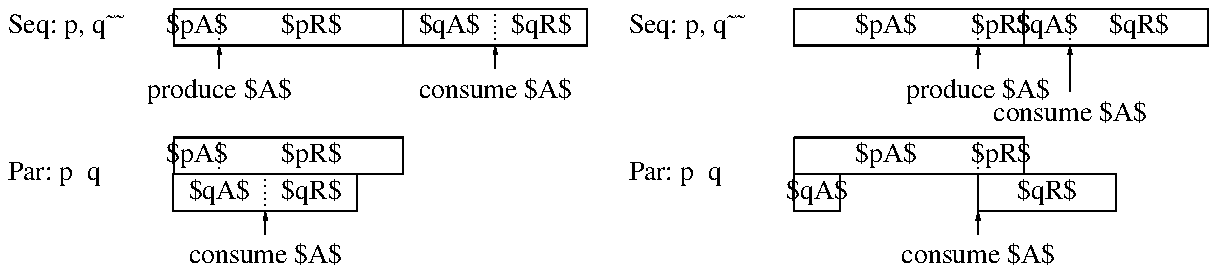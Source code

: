 .PS 6i
right
boxht = 0.8
arrowhead = 2

define GoodBadBetween 	{ 4.5 }
define SeqParBetween 	{ -2 }
define LegendWid 	{ 3.6 }
define ArrowHeight 	{ -0.5 }

define GOOD_BP { 1 }
define GOOD_TP { 5 }

define GOOD_BQ { 2 }
define GOOD_TQ { 4 }

define BAD_BP { 4 }
define BAD_TP { 5 }

define BAD_BQ { 1 }
define BAD_TQ { 4 }

GOOD_SP: box wid GOOD_TP
GOOD_SPA: box invis wid GOOD_BP "$pA$" with .nw at GOOD_SP.nw
GOOD_SPR: box invis wid GOOD_TP-GOOD_BP "$pR$"
line dotted 0.125 from GOOD_SPA.ne to GOOD_SPA.se
GOOD_SQ: box wid GOOD_TQ with .nw at GOOD_SP.ne
GOOD_SQA: box invis wid GOOD_BQ "$qA$" with .nw at GOOD_SQ.nw
GOOD_SQR: box invis wid GOOD_TQ-GOOD_BQ "$qR$"
line dotted 0.125 from GOOD_SQA.ne to GOOD_SQA.se

arrow -> wid 0.1 ht 0.2 from GOOD_SPA.se + (0, ArrowHeight) to GOOD_SPA.se
box invis "produce $A$" with .c at GOOD_SPA.se + (0, 2*ArrowHeight)

arrow -> wid 0.1 ht 0.2 from GOOD_SQA.se + (0, ArrowHeight) to GOOD_SQA.se
box invis "consume $A$" with .c at GOOD_SQA.se + (0, 2*ArrowHeight)

GOOD_Seq: box invis wid LegendWid with .e at GOOD_SP.w
"Seq: p, q~~" at GOOD_Seq.w ljust

GOOD_PP: box wid GOOD_TP with .nw at GOOD_SP.sw + (0, SeqParBetween)
GOOD_PPA: box invis wid GOOD_BP "$pA$" with .nw at GOOD_PP.nw
GOOD_PPR: box invis wid GOOD_TP-GOOD_BP "$pR$"
line dotted 0.125 from GOOD_PPA.ne to GOOD_PPA.se
GOOD_PQ: box wid GOOD_TQ with .nw at GOOD_PP.sw
GOOD_PQA: box invis wid GOOD_BQ "$qA$" with .nw at GOOD_PQ.nw
GOOD_PQR: box invis wid GOOD_TQ-GOOD_BQ "$qR$"
line dotted 0.125 from GOOD_PQA.ne to GOOD_PQA.se

arrow -> wid 0.1 ht 0.2 from GOOD_PQR.sw + (0, ArrowHeight) \
	to GOOD_PQR.sw + (0, 0)
box invis "consume $A$" with .c at GOOD_PQR.sw + (0, 2*ArrowHeight)

GOOD_Par: box invis wid LegendWid with .e at GOOD_PP.sw
"Par: p \& q" at GOOD_Par.w ljust

BAD_SP: box wid BAD_TP with .w at GOOD_SQ.e + (GoodBadBetween, 0)
BAD_SPA: box invis wid BAD_BP "$pA$" with .nw at BAD_SP.nw
BAD_SPR: box invis wid BAD_TP-BAD_BP "$pR$"
line dotted 0.125 from BAD_SPA.ne to BAD_SPA.se
BAD_SQ: box wid BAD_TQ with .nw at BAD_SP.ne
BAD_SQA: box invis wid BAD_BQ "$qA$" with .nw at BAD_SQ.nw
BAD_SQR: box invis wid BAD_TQ-BAD_BQ "$qR$"
line dotted 0.125 from BAD_SQA.ne to BAD_SQA.se

arrow -> wid 0.1 ht 0.2 from BAD_SPA.se + (0, ArrowHeight) to BAD_SPA.se
box invis "produce $A$" with .c at BAD_SPA.se + (0, 2*ArrowHeight)

arrow -> wid 0.1 ht 0.2 from BAD_SQA.se + (0, 2*ArrowHeight) to BAD_SQA.se
box invis "consume $A$" with .c at BAD_SQA.se + (0, 3*ArrowHeight)

BAD_Seq: box invis wid LegendWid with .e at BAD_SP.w
"Seq: p, q~~" at BAD_Seq.w ljust

BAD_PP: box wid BAD_TP with .nw at BAD_SP.sw + (0, SeqParBetween)
BAD_PPA: box invis wid BAD_BP "$pA$" with .nw at BAD_PP.nw
BAD_PPR: box invis wid BAD_TP-BAD_BP "$pR$"
line dotted 0.125 from BAD_PPA.ne to BAD_PPA.se
BAD_PQA: box wid BAD_BQ "$qA$" with .nw at BAD_PP.sw
BAD_PQR: box wid BAD_TQ-BAD_BQ "$qR$" \
	with .w at BAD_PQA.w + (max(BAD_BP, BAD_BQ), 0)

arrow -> wid 0.1 ht 0.2 from BAD_PQR.sw + (0, ArrowHeight) \
	to BAD_PQR.sw + (0, 0)
box invis "consume $A$" with .c at BAD_PQR.sw + (0, 2*ArrowHeight)

BAD_Par: box invis wid LegendWid with .e at BAD_PP.sw
"Par: p \& q" at BAD_Par.w ljust
.PE
